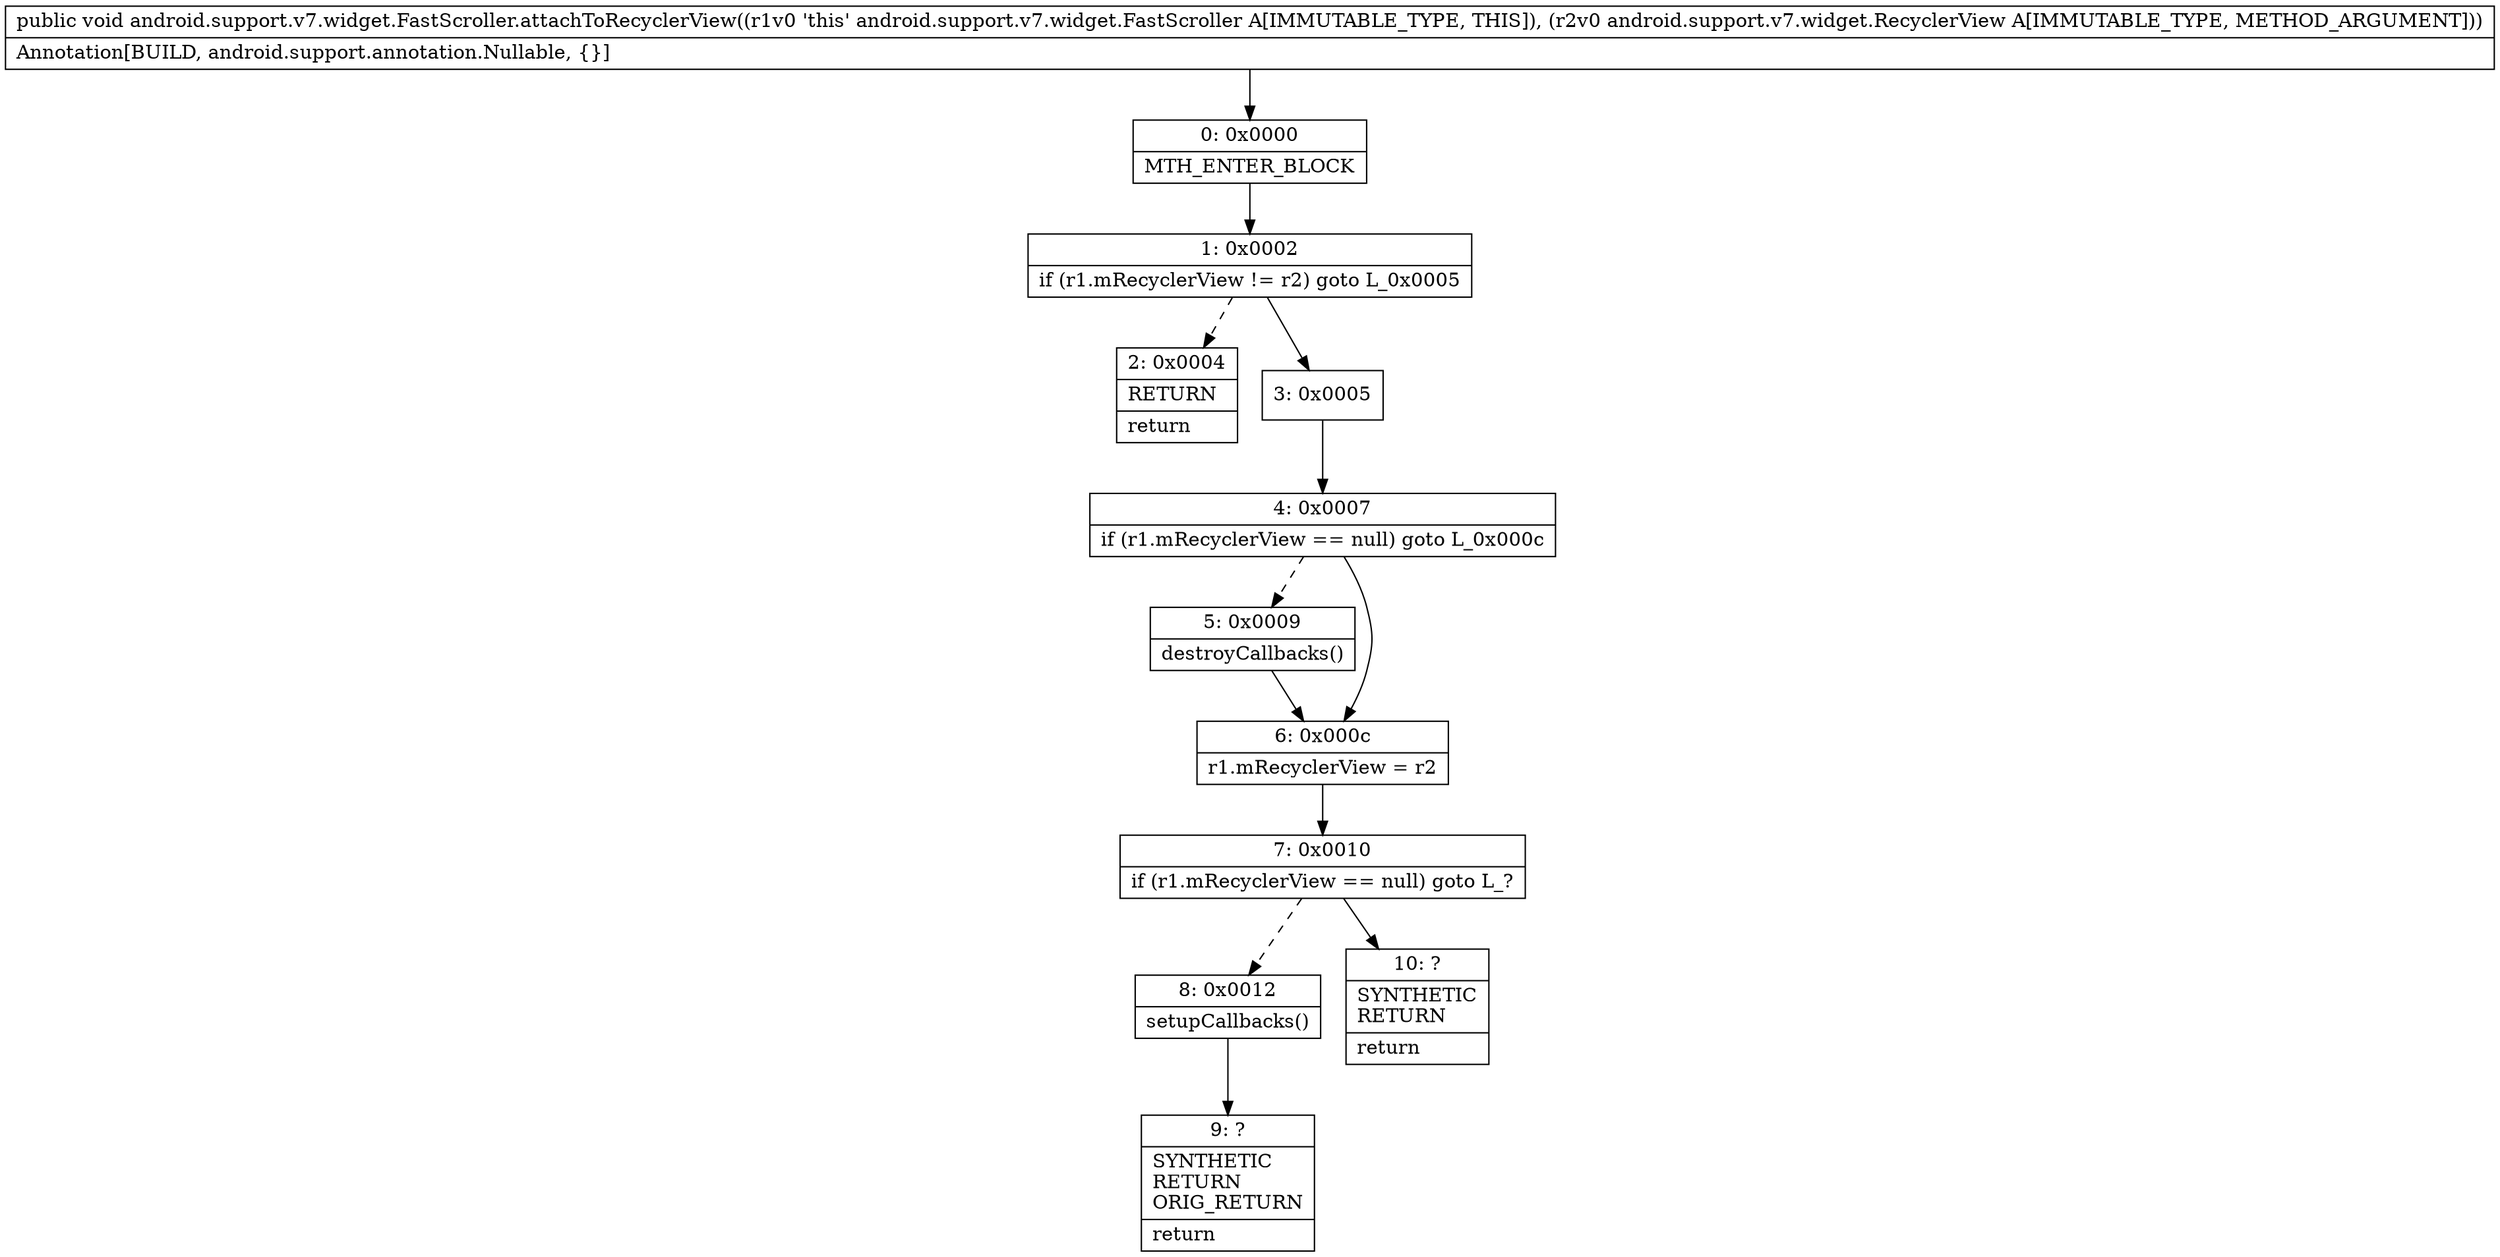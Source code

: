digraph "CFG forandroid.support.v7.widget.FastScroller.attachToRecyclerView(Landroid\/support\/v7\/widget\/RecyclerView;)V" {
Node_0 [shape=record,label="{0\:\ 0x0000|MTH_ENTER_BLOCK\l}"];
Node_1 [shape=record,label="{1\:\ 0x0002|if (r1.mRecyclerView != r2) goto L_0x0005\l}"];
Node_2 [shape=record,label="{2\:\ 0x0004|RETURN\l|return\l}"];
Node_3 [shape=record,label="{3\:\ 0x0005}"];
Node_4 [shape=record,label="{4\:\ 0x0007|if (r1.mRecyclerView == null) goto L_0x000c\l}"];
Node_5 [shape=record,label="{5\:\ 0x0009|destroyCallbacks()\l}"];
Node_6 [shape=record,label="{6\:\ 0x000c|r1.mRecyclerView = r2\l}"];
Node_7 [shape=record,label="{7\:\ 0x0010|if (r1.mRecyclerView == null) goto L_?\l}"];
Node_8 [shape=record,label="{8\:\ 0x0012|setupCallbacks()\l}"];
Node_9 [shape=record,label="{9\:\ ?|SYNTHETIC\lRETURN\lORIG_RETURN\l|return\l}"];
Node_10 [shape=record,label="{10\:\ ?|SYNTHETIC\lRETURN\l|return\l}"];
MethodNode[shape=record,label="{public void android.support.v7.widget.FastScroller.attachToRecyclerView((r1v0 'this' android.support.v7.widget.FastScroller A[IMMUTABLE_TYPE, THIS]), (r2v0 android.support.v7.widget.RecyclerView A[IMMUTABLE_TYPE, METHOD_ARGUMENT]))  | Annotation[BUILD, android.support.annotation.Nullable, \{\}]\l}"];
MethodNode -> Node_0;
Node_0 -> Node_1;
Node_1 -> Node_2[style=dashed];
Node_1 -> Node_3;
Node_3 -> Node_4;
Node_4 -> Node_5[style=dashed];
Node_4 -> Node_6;
Node_5 -> Node_6;
Node_6 -> Node_7;
Node_7 -> Node_8[style=dashed];
Node_7 -> Node_10;
Node_8 -> Node_9;
}


